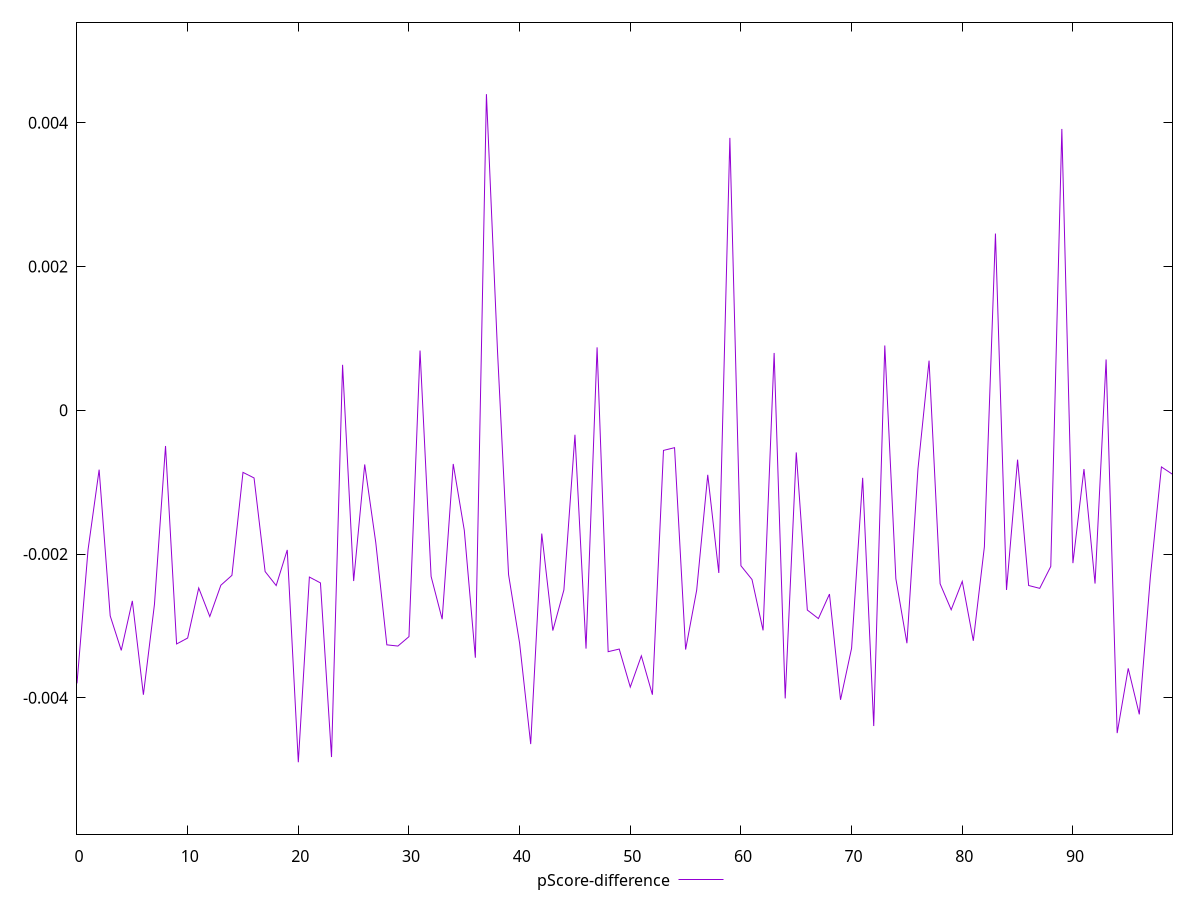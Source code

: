 reset

$pScoreDifference <<EOF
0 -0.0037984969388759615
1 -0.0019370453123301046
2 -0.0008250204146099394
3 -0.002858862416857094
4 -0.0033393092586011808
5 -0.0026506776403392995
6 -0.003956823781747415
7 -0.002698119466953336
8 -0.0004957398093729248
9 -0.0032497409165979374
10 -0.0031672951792883486
11 -0.0024714657980331733
12 -0.0028680065522274367
13 -0.002433020461688945
14 -0.0022954369126990393
15 -0.0008626903415448195
16 -0.0009404432838201748
17 -0.002242526450797838
18 -0.0024374500828521495
19 -0.0019416885925609695
20 -0.004895752438466433
21 -0.0023191700316508024
22 -0.0024004375198601047
23 -0.004823312696347698
24 0.0006338618104482496
25 -0.0023745605719443785
26 -0.0007523965730271975
27 -0.001839373533386729
28 -0.0032622164330693704
29 -0.0032790717390845103
30 -0.0031481339423015398
31 0.000831961660639563
32 -0.0023105086868513702
33 -0.002905195905033714
34 -0.0007456075996801481
35 -0.0016690707718195752
36 -0.0034414727009025314
37 0.004399104022044811
38 0.0008266900987493886
39 -0.0022853911272102956
40 -0.003241100513475509
41 -0.004642793510143489
42 -0.001714203377637863
43 -0.0030636822229734018
44 -0.002498405594320713
45 -0.0003396377919413218
46 -0.0033147257873931413
47 0.0008767881343183792
48 -0.003357419358441277
49 -0.003320817191971165
50 -0.003849765592631421
51 -0.003415397970347095
52 -0.003955823190042312
53 -0.0005567509511889279
54 -0.0005190729650809411
55 -0.0033278637675412115
56 -0.0025018201878247714
57 -0.0008967084051315355
58 -0.002262297281347053
59 0.003790928855938472
60 -0.002162226210220358
61 -0.0023532329949652875
62 -0.0030609854528025615
63 0.0007989005858980713
64 -0.00400758809107285
65 -0.0005852291565360546
66 -0.0027780745298565945
67 -0.0028967312999075567
68 -0.0025558627960563796
69 -0.004027054150161663
70 -0.003309327174596949
71 -0.0009387802714307669
72 -0.0043923267083051665
73 0.0009029213905309141
74 -0.0023418022762675406
75 -0.003239807530296651
76 -0.0008112705207926341
77 0.0006920346886449547
78 -0.002412943132853701
79 -0.0027739681073597755
80 -0.0023790527027083563
81 -0.0032058044205045266
82 -0.001898651220276909
83 0.0024603794446692168
84 -0.0024983843852371124
85 -0.000685306076047637
86 -0.0024365798831774976
87 -0.0024762073962661113
88 -0.0021715306881691376
89 0.003915374896671556
90 -0.0021255307147638736
91 -0.0008161586602286885
92 -0.002409779747177737
93 0.0007082961152284628
94 -0.004490054400377336
95 -0.0035895236518910523
96 -0.00422969381604707
97 -0.0023176822558575727
98 -0.0007869555077087143
99 -0.0008891992115497571
EOF

set key outside below
set xrange [0:99]
set yrange [-0.005895752438466433:0.005399104022044811]
set trange [-0.005895752438466433:0.005399104022044811]
set terminal svg size 640, 500 enhanced background rgb 'white'
set output "reports/report_00032_2021-02-25T10-28-15.087Z/interactive/samples/astro/pScore-difference/values.svg"

plot $pScoreDifference title "pScore-difference" with line

reset
